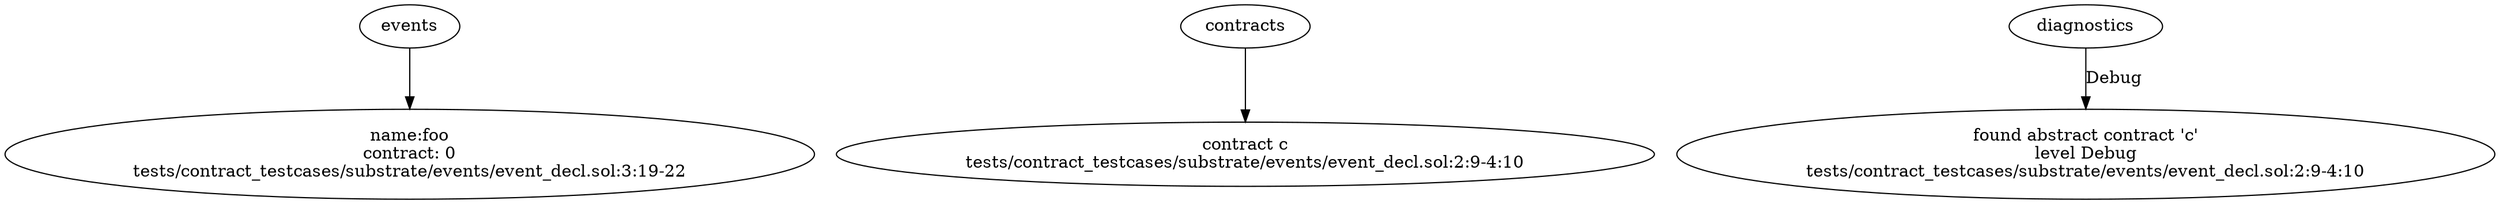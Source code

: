 strict digraph "tests/contract_testcases/substrate/events/event_decl.sol" {
	foo [label="name:foo\ncontract: 0\ntests/contract_testcases/substrate/events/event_decl.sol:3:19-22"]
	contract [label="contract c\ntests/contract_testcases/substrate/events/event_decl.sol:2:9-4:10"]
	diagnostic [label="found abstract contract 'c'\nlevel Debug\ntests/contract_testcases/substrate/events/event_decl.sol:2:9-4:10"]
	events -> foo
	contracts -> contract
	diagnostics -> diagnostic [label="Debug"]
}

